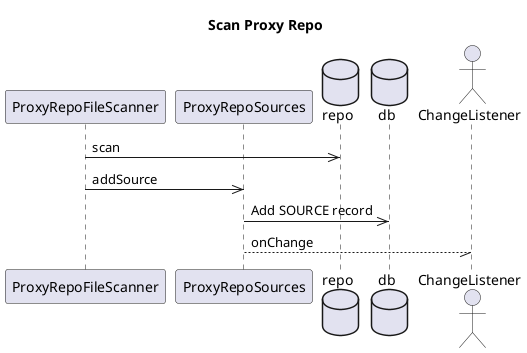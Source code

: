 @startuml

title Scan Proxy Repo

participant ProxyRepoFileScanner
participant ProxyRepoSources
database repo
database db
actor ChangeListener

ProxyRepoFileScanner ->> repo: scan
ProxyRepoFileScanner ->> ProxyRepoSources: addSource
ProxyRepoSources ->> db: Add SOURCE record
ProxyRepoSources --// ChangeListener: onChange


@enduml